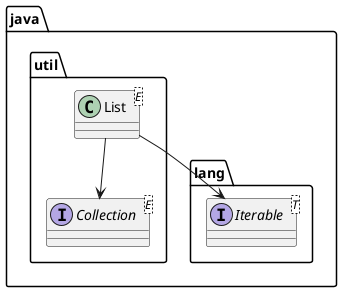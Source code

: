 @startuml
package java.util{

    class List<E> {

    }

    interface Collection<E>{

    }

}
List --> Collection
package java.lang{
    interface Iterable<T>
}

List --> Iterable

@enduml